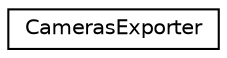 digraph G
{
  edge [fontname="Helvetica",fontsize="10",labelfontname="Helvetica",labelfontsize="10"];
  node [fontname="Helvetica",fontsize="10",shape=record];
  rankdir=LR;
  Node1 [label="CamerasExporter",height=0.2,width=0.4,color="black", fillcolor="white", style="filled",URL="$dd/dee/classCamerasExporter.html"];
}
